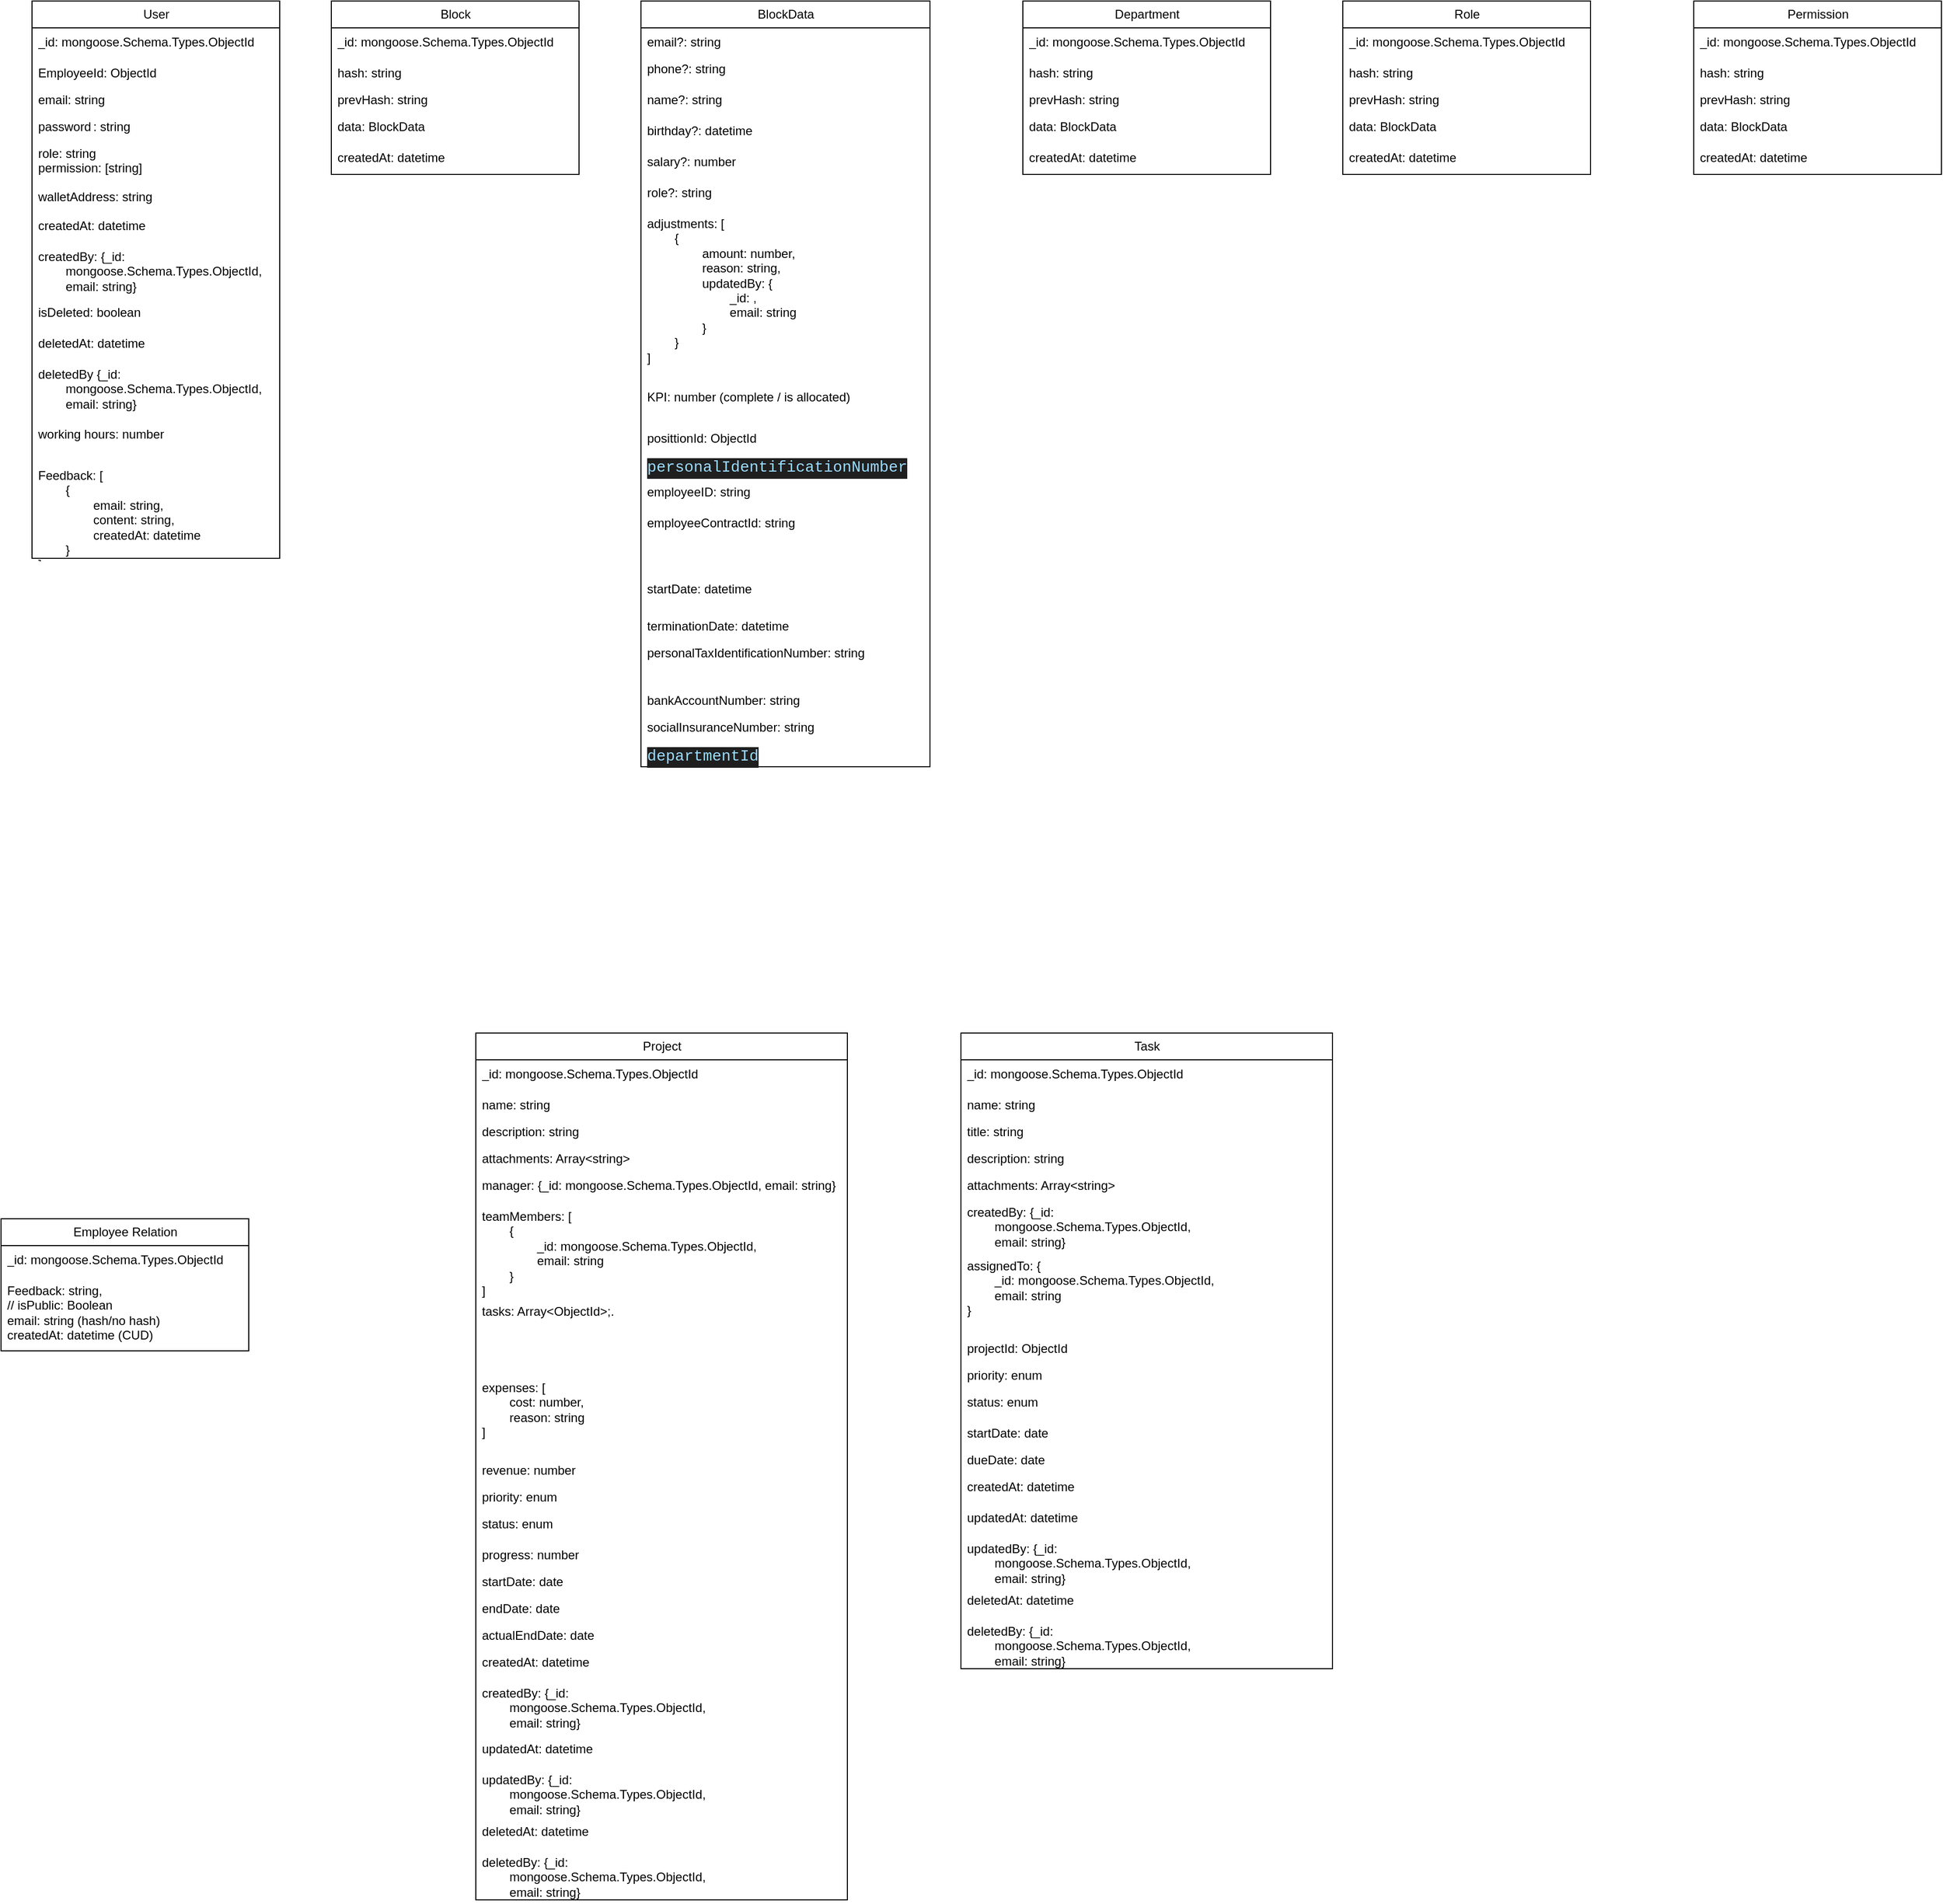 <mxfile version="26.1.1">
  <diagram name="Trang-1" id="6lRMdNZCeuYs8_WIxGct">
    <mxGraphModel dx="1114" dy="639" grid="1" gridSize="10" guides="1" tooltips="1" connect="1" arrows="1" fold="1" page="1" pageScale="1" pageWidth="827" pageHeight="1169" math="0" shadow="0">
      <root>
        <mxCell id="0" />
        <mxCell id="1" parent="0" />
        <mxCell id="edtFd7OV8kf5VaEeZKkt-4" value="User" style="swimlane;fontStyle=0;childLayout=stackLayout;horizontal=1;startSize=26;fillColor=none;horizontalStack=0;resizeParent=1;resizeParentMax=0;resizeLast=0;collapsible=1;marginBottom=0;html=1;" parent="1" vertex="1">
          <mxGeometry x="50" y="40" width="240" height="540" as="geometry" />
        </mxCell>
        <mxCell id="edtFd7OV8kf5VaEeZKkt-49" value="_id: mongoose.Schema.Types.ObjectId" style="text;strokeColor=none;fillColor=none;spacingLeft=4;spacingRight=4;overflow=hidden;rotatable=0;points=[[0,0.5],[1,0.5]];portConstraint=eastwest;fontSize=12;whiteSpace=wrap;html=1;" parent="edtFd7OV8kf5VaEeZKkt-4" vertex="1">
          <mxGeometry y="26" width="240" height="30" as="geometry" />
        </mxCell>
        <mxCell id="kw82diBBPcrC9gqR29XW-34" value="EmployeeId: ObjectId" style="text;strokeColor=none;fillColor=none;align=left;verticalAlign=top;spacingLeft=4;spacingRight=4;overflow=hidden;rotatable=0;points=[[0,0.5],[1,0.5]];portConstraint=eastwest;whiteSpace=wrap;html=1;" parent="edtFd7OV8kf5VaEeZKkt-4" vertex="1">
          <mxGeometry y="56" width="240" height="26" as="geometry" />
        </mxCell>
        <mxCell id="edtFd7OV8kf5VaEeZKkt-5" value="email: string" style="text;strokeColor=none;fillColor=none;align=left;verticalAlign=top;spacingLeft=4;spacingRight=4;overflow=hidden;rotatable=0;points=[[0,0.5],[1,0.5]];portConstraint=eastwest;whiteSpace=wrap;html=1;" parent="edtFd7OV8kf5VaEeZKkt-4" vertex="1">
          <mxGeometry y="82" width="240" height="26" as="geometry" />
        </mxCell>
        <mxCell id="edtFd7OV8kf5VaEeZKkt-6" value="password&lt;span style=&quot;white-space: pre;&quot;&gt;&#x9;&lt;/span&gt;: string" style="text;strokeColor=none;fillColor=none;align=left;verticalAlign=top;spacingLeft=4;spacingRight=4;overflow=hidden;rotatable=0;points=[[0,0.5],[1,0.5]];portConstraint=eastwest;whiteSpace=wrap;html=1;" parent="edtFd7OV8kf5VaEeZKkt-4" vertex="1">
          <mxGeometry y="108" width="240" height="26" as="geometry" />
        </mxCell>
        <mxCell id="edtFd7OV8kf5VaEeZKkt-47" value="role: string&lt;div&gt;&lt;div&gt;permission: [string]&lt;/div&gt;&lt;/div&gt;" style="text;strokeColor=none;fillColor=none;spacingLeft=4;spacingRight=4;overflow=hidden;rotatable=0;points=[[0,0.5],[1,0.5]];portConstraint=eastwest;fontSize=12;whiteSpace=wrap;html=1;" parent="edtFd7OV8kf5VaEeZKkt-4" vertex="1">
          <mxGeometry y="134" width="240" height="42" as="geometry" />
        </mxCell>
        <mxCell id="edtFd7OV8kf5VaEeZKkt-7" value="walletAddress: string" style="text;strokeColor=none;fillColor=none;align=left;verticalAlign=top;spacingLeft=4;spacingRight=4;overflow=hidden;rotatable=0;points=[[0,0.5],[1,0.5]];portConstraint=eastwest;whiteSpace=wrap;html=1;" parent="edtFd7OV8kf5VaEeZKkt-4" vertex="1">
          <mxGeometry y="176" width="240" height="28" as="geometry" />
        </mxCell>
        <mxCell id="edtFd7OV8kf5VaEeZKkt-14" value="createdAt: datetime" style="text;strokeColor=none;fillColor=none;spacingLeft=4;spacingRight=4;overflow=hidden;rotatable=0;points=[[0,0.5],[1,0.5]];portConstraint=eastwest;fontSize=12;whiteSpace=wrap;html=1;" parent="edtFd7OV8kf5VaEeZKkt-4" vertex="1">
          <mxGeometry y="204" width="240" height="30" as="geometry" />
        </mxCell>
        <mxCell id="edtFd7OV8kf5VaEeZKkt-15" value="createdBy: {_id: &lt;span style=&quot;white-space: pre;&quot;&gt;&#x9;&lt;/span&gt;mongoose.Schema.Types.ObjectId,&lt;div&gt;&lt;span style=&quot;white-space: pre;&quot;&gt;&#x9;&lt;/span&gt;email: string}&lt;/div&gt;" style="text;strokeColor=none;fillColor=none;spacingLeft=4;spacingRight=4;overflow=hidden;rotatable=0;points=[[0,0.5],[1,0.5]];portConstraint=eastwest;fontSize=12;whiteSpace=wrap;html=1;" parent="edtFd7OV8kf5VaEeZKkt-4" vertex="1">
          <mxGeometry y="234" width="240" height="54" as="geometry" />
        </mxCell>
        <mxCell id="edtFd7OV8kf5VaEeZKkt-61" value="isDeleted: boolean" style="text;strokeColor=none;fillColor=none;spacingLeft=4;spacingRight=4;overflow=hidden;rotatable=0;points=[[0,0.5],[1,0.5]];portConstraint=eastwest;fontSize=12;whiteSpace=wrap;html=1;" parent="edtFd7OV8kf5VaEeZKkt-4" vertex="1">
          <mxGeometry y="288" width="240" height="30" as="geometry" />
        </mxCell>
        <mxCell id="edtFd7OV8kf5VaEeZKkt-17" value="deletedAt: datetime" style="text;strokeColor=none;fillColor=none;spacingLeft=4;spacingRight=4;overflow=hidden;rotatable=0;points=[[0,0.5],[1,0.5]];portConstraint=eastwest;fontSize=12;whiteSpace=wrap;html=1;" parent="edtFd7OV8kf5VaEeZKkt-4" vertex="1">
          <mxGeometry y="318" width="240" height="30" as="geometry" />
        </mxCell>
        <mxCell id="edtFd7OV8kf5VaEeZKkt-16" value="deletedBy {_id:&lt;div&gt;&lt;span style=&quot;white-space: pre;&quot;&gt;&#x9;&lt;/span&gt;mongoose.Schema.Types.ObjectId,&lt;div&gt;&lt;span style=&quot;white-space: pre;&quot;&gt;&#x9;&lt;/span&gt;email: string}&lt;/div&gt;&lt;/div&gt;&lt;div&gt;&lt;br&gt;&lt;/div&gt;&lt;div&gt;working hours: number&lt;br&gt;&lt;br&gt;&lt;/div&gt;&lt;div&gt;&lt;br&gt;&lt;/div&gt;" style="text;strokeColor=none;fillColor=none;spacingLeft=4;spacingRight=4;overflow=hidden;rotatable=0;points=[[0,0.5],[1,0.5]];portConstraint=eastwest;fontSize=12;whiteSpace=wrap;html=1;" parent="edtFd7OV8kf5VaEeZKkt-4" vertex="1">
          <mxGeometry y="348" width="240" height="98" as="geometry" />
        </mxCell>
        <mxCell id="hpcjHhujDGf5BCyLf7xm-4" value="Feedback: [&lt;div&gt;&lt;span style=&quot;white-space: pre;&quot;&gt;&#x9;&lt;/span&gt;{&lt;br&gt;&lt;div&gt;&lt;span style=&quot;white-space: pre;&quot;&gt;&#x9;&lt;span style=&quot;white-space: pre;&quot;&gt;&#x9;&lt;/span&gt;&lt;/span&gt;email: string,&lt;br&gt;&lt;/div&gt;&lt;div&gt;&lt;span style=&quot;white-space: pre;&quot;&gt;&#x9;&lt;span style=&quot;white-space: pre;&quot;&gt;&#x9;&lt;/span&gt;&lt;/span&gt;content: string,&lt;br&gt;&lt;/div&gt;&lt;div&gt;&lt;span style=&quot;white-space: pre;&quot;&gt;&#x9;&lt;span style=&quot;white-space: pre;&quot;&gt;&#x9;&lt;/span&gt;&lt;/span&gt;createdAt: datetime&lt;br&gt;&lt;/div&gt;&lt;div&gt;&lt;span style=&quot;white-space: pre;&quot;&gt;&#x9;&lt;/span&gt;}&lt;br&gt;&lt;/div&gt;&lt;div&gt;]&lt;/div&gt;&lt;/div&gt;" style="text;strokeColor=none;fillColor=none;align=left;verticalAlign=top;spacingLeft=4;spacingRight=4;overflow=hidden;rotatable=0;points=[[0,0.5],[1,0.5]];portConstraint=eastwest;whiteSpace=wrap;html=1;" parent="edtFd7OV8kf5VaEeZKkt-4" vertex="1">
          <mxGeometry y="446" width="240" height="94" as="geometry" />
        </mxCell>
        <mxCell id="edtFd7OV8kf5VaEeZKkt-23" value="Block" style="swimlane;fontStyle=0;childLayout=stackLayout;horizontal=1;startSize=26;fillColor=none;horizontalStack=0;resizeParent=1;resizeParentMax=0;resizeLast=0;collapsible=1;marginBottom=0;html=1;" parent="1" vertex="1">
          <mxGeometry x="340" y="40" width="240" height="168" as="geometry" />
        </mxCell>
        <mxCell id="edtFd7OV8kf5VaEeZKkt-50" value="_id: mongoose.Schema.Types.ObjectId" style="text;strokeColor=none;fillColor=none;spacingLeft=4;spacingRight=4;overflow=hidden;rotatable=0;points=[[0,0.5],[1,0.5]];portConstraint=eastwest;fontSize=12;whiteSpace=wrap;html=1;" parent="edtFd7OV8kf5VaEeZKkt-23" vertex="1">
          <mxGeometry y="26" width="240" height="30" as="geometry" />
        </mxCell>
        <mxCell id="edtFd7OV8kf5VaEeZKkt-24" value="hash: string" style="text;strokeColor=none;fillColor=none;align=left;verticalAlign=top;spacingLeft=4;spacingRight=4;overflow=hidden;rotatable=0;points=[[0,0.5],[1,0.5]];portConstraint=eastwest;whiteSpace=wrap;html=1;" parent="edtFd7OV8kf5VaEeZKkt-23" vertex="1">
          <mxGeometry y="56" width="240" height="26" as="geometry" />
        </mxCell>
        <mxCell id="edtFd7OV8kf5VaEeZKkt-25" value="prevHash: string" style="text;strokeColor=none;fillColor=none;align=left;verticalAlign=top;spacingLeft=4;spacingRight=4;overflow=hidden;rotatable=0;points=[[0,0.5],[1,0.5]];portConstraint=eastwest;whiteSpace=wrap;html=1;" parent="edtFd7OV8kf5VaEeZKkt-23" vertex="1">
          <mxGeometry y="82" width="240" height="26" as="geometry" />
        </mxCell>
        <mxCell id="edtFd7OV8kf5VaEeZKkt-27" value="data: BlockData" style="text;strokeColor=none;fillColor=none;spacingLeft=4;spacingRight=4;overflow=hidden;rotatable=0;points=[[0,0.5],[1,0.5]];portConstraint=eastwest;fontSize=12;whiteSpace=wrap;html=1;" parent="edtFd7OV8kf5VaEeZKkt-23" vertex="1">
          <mxGeometry y="108" width="240" height="30" as="geometry" />
        </mxCell>
        <mxCell id="edtFd7OV8kf5VaEeZKkt-28" value="createdAt: datetime" style="text;strokeColor=none;fillColor=none;spacingLeft=4;spacingRight=4;overflow=hidden;rotatable=0;points=[[0,0.5],[1,0.5]];portConstraint=eastwest;fontSize=12;whiteSpace=wrap;html=1;" parent="edtFd7OV8kf5VaEeZKkt-23" vertex="1">
          <mxGeometry y="138" width="240" height="30" as="geometry" />
        </mxCell>
        <mxCell id="edtFd7OV8kf5VaEeZKkt-33" value="BlockData" style="swimlane;fontStyle=0;childLayout=stackLayout;horizontal=1;startSize=26;fillColor=none;horizontalStack=0;resizeParent=1;resizeParentMax=0;resizeLast=0;collapsible=1;marginBottom=0;html=1;" parent="1" vertex="1">
          <mxGeometry x="640" y="40" width="280" height="742" as="geometry" />
        </mxCell>
        <mxCell id="edtFd7OV8kf5VaEeZKkt-34" value="email?: string" style="text;strokeColor=none;fillColor=none;align=left;verticalAlign=top;spacingLeft=4;spacingRight=4;overflow=hidden;rotatable=0;points=[[0,0.5],[1,0.5]];portConstraint=eastwest;whiteSpace=wrap;html=1;" parent="edtFd7OV8kf5VaEeZKkt-33" vertex="1">
          <mxGeometry y="26" width="280" height="26" as="geometry" />
        </mxCell>
        <mxCell id="edtFd7OV8kf5VaEeZKkt-48" value="phone?: string" style="text;strokeColor=none;fillColor=none;spacingLeft=4;spacingRight=4;overflow=hidden;rotatable=0;points=[[0,0.5],[1,0.5]];portConstraint=eastwest;fontSize=12;whiteSpace=wrap;html=1;" parent="edtFd7OV8kf5VaEeZKkt-33" vertex="1">
          <mxGeometry y="52" width="280" height="30" as="geometry" />
        </mxCell>
        <mxCell id="edtFd7OV8kf5VaEeZKkt-43" value="name?: string" style="text;strokeColor=none;fillColor=none;spacingLeft=4;spacingRight=4;overflow=hidden;rotatable=0;points=[[0,0.5],[1,0.5]];portConstraint=eastwest;fontSize=12;whiteSpace=wrap;html=1;" parent="edtFd7OV8kf5VaEeZKkt-33" vertex="1">
          <mxGeometry y="82" width="280" height="30" as="geometry" />
        </mxCell>
        <mxCell id="edtFd7OV8kf5VaEeZKkt-45" value="birthday?: datetime" style="text;strokeColor=none;fillColor=none;spacingLeft=4;spacingRight=4;overflow=hidden;rotatable=0;points=[[0,0.5],[1,0.5]];portConstraint=eastwest;fontSize=12;whiteSpace=wrap;html=1;" parent="edtFd7OV8kf5VaEeZKkt-33" vertex="1">
          <mxGeometry y="112" width="280" height="30" as="geometry" />
        </mxCell>
        <mxCell id="edtFd7OV8kf5VaEeZKkt-46" value="salary?: number" style="text;strokeColor=none;fillColor=none;spacingLeft=4;spacingRight=4;overflow=hidden;rotatable=0;points=[[0,0.5],[1,0.5]];portConstraint=eastwest;fontSize=12;whiteSpace=wrap;html=1;" parent="edtFd7OV8kf5VaEeZKkt-33" vertex="1">
          <mxGeometry y="142" width="280" height="30" as="geometry" />
        </mxCell>
        <mxCell id="edtFd7OV8kf5VaEeZKkt-44" value="role?: string" style="text;strokeColor=none;fillColor=none;spacingLeft=4;spacingRight=4;overflow=hidden;rotatable=0;points=[[0,0.5],[1,0.5]];portConstraint=eastwest;fontSize=12;whiteSpace=wrap;html=1;" parent="edtFd7OV8kf5VaEeZKkt-33" vertex="1">
          <mxGeometry y="172" width="280" height="30" as="geometry" />
        </mxCell>
        <mxCell id="vyKMncAaBuGmrBEd7uzb-3" value="&lt;div&gt;&lt;span data-end=&quot;70&quot; data-start=&quot;55&quot;&gt;adjustments: [&lt;/span&gt;&lt;/div&gt;&lt;div&gt;&lt;span data-end=&quot;70&quot; data-start=&quot;55&quot;&gt;&lt;span style=&quot;white-space: pre;&quot;&gt;&#x9;&lt;/span&gt;{&lt;/span&gt;&lt;/div&gt;&lt;div&gt;&lt;span data-end=&quot;70&quot; data-start=&quot;55&quot;&gt;&lt;span style=&quot;white-space: pre;&quot;&gt;&#x9;&lt;span style=&quot;white-space: pre;&quot;&gt;&#x9;&lt;/span&gt;&lt;/span&gt;amount: number,&lt;br&gt;&lt;/span&gt;&lt;/div&gt;&lt;div&gt;&lt;span data-end=&quot;70&quot; data-start=&quot;55&quot;&gt;&lt;span style=&quot;white-space: pre;&quot;&gt;&#x9;&lt;span style=&quot;white-space: pre;&quot;&gt;&#x9;&lt;/span&gt;&lt;/span&gt;reason: string,&lt;br&gt;&lt;/span&gt;&lt;/div&gt;&lt;div&gt;&lt;span data-end=&quot;70&quot; data-start=&quot;55&quot;&gt;&lt;span style=&quot;white-space: pre;&quot;&gt;&#x9;&lt;span style=&quot;white-space: pre;&quot;&gt;&#x9;&lt;/span&gt;&lt;/span&gt;updatedBy:&amp;nbsp;&lt;/span&gt;&lt;span style=&quot;background-color: transparent; color: light-dark(rgb(0, 0, 0), rgb(255, 255, 255));&quot;&gt;{&lt;/span&gt;&lt;/div&gt;&lt;div&gt;&lt;span data-end=&quot;70&quot; data-start=&quot;55&quot;&gt;&lt;span style=&quot;white-space: pre;&quot;&gt;&#x9;&lt;/span&gt;&lt;span style=&quot;white-space: pre;&quot;&gt;&#x9;&lt;span style=&quot;white-space: pre;&quot;&gt;&#x9;&lt;/span&gt;&lt;/span&gt;_id: ,&lt;br&gt;&lt;/span&gt;&lt;/div&gt;&lt;div&gt;&lt;span data-end=&quot;70&quot; data-start=&quot;55&quot;&gt;&lt;span style=&quot;white-space: pre;&quot;&gt;&#x9;&lt;/span&gt;&lt;span style=&quot;white-space: pre;&quot;&gt;&#x9;&lt;span style=&quot;white-space: pre;&quot;&gt;&#x9;&lt;/span&gt;&lt;/span&gt;email: string&lt;/span&gt;&lt;/div&gt;&lt;div&gt;&lt;span data-end=&quot;70&quot; data-start=&quot;55&quot;&gt;&lt;span style=&quot;white-space: pre;&quot;&gt;&#x9;&lt;span style=&quot;white-space: pre;&quot;&gt;&#x9;&lt;/span&gt;&lt;/span&gt;}&lt;/span&gt;&lt;/div&gt;&lt;div&gt;&lt;span data-end=&quot;70&quot; data-start=&quot;55&quot;&gt;&lt;span style=&quot;white-space: pre;&quot;&gt;&#x9;&lt;/span&gt;}&lt;br&gt;&lt;/span&gt;&lt;/div&gt;&lt;div&gt;]&lt;/div&gt;" style="text;strokeColor=none;fillColor=none;align=left;verticalAlign=top;spacingLeft=4;spacingRight=4;overflow=hidden;rotatable=0;points=[[0,0.5],[1,0.5]];portConstraint=eastwest;whiteSpace=wrap;html=1;" parent="edtFd7OV8kf5VaEeZKkt-33" vertex="1">
          <mxGeometry y="202" width="280" height="168" as="geometry" />
        </mxCell>
        <mxCell id="vyKMncAaBuGmrBEd7uzb-4" value="KPI: number (complete / is allocated)" style="text;strokeColor=none;fillColor=none;align=left;verticalAlign=top;spacingLeft=4;spacingRight=4;overflow=hidden;rotatable=0;points=[[0,0.5],[1,0.5]];portConstraint=eastwest;whiteSpace=wrap;html=1;" parent="edtFd7OV8kf5VaEeZKkt-33" vertex="1">
          <mxGeometry y="370" width="280" height="40" as="geometry" />
        </mxCell>
        <mxCell id="nSZZfyKYvixu-nadPz-V-1" value="posittionId: ObjectId" style="text;strokeColor=none;fillColor=none;align=left;verticalAlign=top;spacingLeft=4;spacingRight=4;overflow=hidden;rotatable=0;points=[[0,0.5],[1,0.5]];portConstraint=eastwest;whiteSpace=wrap;html=1;" parent="edtFd7OV8kf5VaEeZKkt-33" vertex="1">
          <mxGeometry y="410" width="280" height="26" as="geometry" />
        </mxCell>
        <mxCell id="nSZZfyKYvixu-nadPz-V-3" value="&lt;div style=&quot;color: rgb(204, 204, 204); background-color: rgb(31, 31, 31); font-family: Consolas, &amp;quot;Courier New&amp;quot;, monospace; font-size: 15px; line-height: 20px; white-space: pre;&quot;&gt;&lt;span style=&quot;color: #9cdcfe;&quot;&gt;personalIdentificationNumber&lt;/span&gt;&lt;/div&gt;" style="text;strokeColor=none;fillColor=none;align=left;verticalAlign=top;spacingLeft=4;spacingRight=4;overflow=hidden;rotatable=0;points=[[0,0.5],[1,0.5]];portConstraint=eastwest;whiteSpace=wrap;html=1;" parent="edtFd7OV8kf5VaEeZKkt-33" vertex="1">
          <mxGeometry y="436" width="280" height="26" as="geometry" />
        </mxCell>
        <mxCell id="ccH49liPs6FKaZ8h0LeP-5" value="employeeID: string&lt;div&gt;&lt;br&gt;&lt;/div&gt;&lt;div&gt;&lt;br&gt;&lt;/div&gt;" style="text;strokeColor=none;fillColor=none;align=left;verticalAlign=top;spacingLeft=4;spacingRight=4;overflow=hidden;rotatable=0;points=[[0,0.5],[1,0.5]];portConstraint=eastwest;whiteSpace=wrap;html=1;" parent="edtFd7OV8kf5VaEeZKkt-33" vertex="1">
          <mxGeometry y="462" width="280" height="30" as="geometry" />
        </mxCell>
        <mxCell id="ccH49liPs6FKaZ8h0LeP-6" value="employeeContractId: string" style="text;strokeColor=none;fillColor=none;align=left;verticalAlign=top;spacingLeft=4;spacingRight=4;overflow=hidden;rotatable=0;points=[[0,0.5],[1,0.5]];portConstraint=eastwest;whiteSpace=wrap;html=1;" parent="edtFd7OV8kf5VaEeZKkt-33" vertex="1">
          <mxGeometry y="492" width="280" height="26" as="geometry" />
        </mxCell>
        <mxCell id="ccH49liPs6FKaZ8h0LeP-7" value="&lt;div&gt;&lt;br&gt;&lt;/div&gt;" style="text;strokeColor=none;fillColor=none;align=left;verticalAlign=top;spacingLeft=4;spacingRight=4;overflow=hidden;rotatable=0;points=[[0,0.5],[1,0.5]];portConstraint=eastwest;whiteSpace=wrap;html=1;" parent="edtFd7OV8kf5VaEeZKkt-33" vertex="1">
          <mxGeometry y="518" width="280" height="38" as="geometry" />
        </mxCell>
        <mxCell id="ccH49liPs6FKaZ8h0LeP-8" value="startDate: datetime&lt;div&gt;&lt;br&gt;&lt;/div&gt;" style="text;strokeColor=none;fillColor=none;align=left;verticalAlign=top;spacingLeft=4;spacingRight=4;overflow=hidden;rotatable=0;points=[[0,0.5],[1,0.5]];portConstraint=eastwest;whiteSpace=wrap;html=1;" parent="edtFd7OV8kf5VaEeZKkt-33" vertex="1">
          <mxGeometry y="556" width="280" height="36" as="geometry" />
        </mxCell>
        <mxCell id="ccH49liPs6FKaZ8h0LeP-9" value="terminationDate: datetime" style="text;strokeColor=none;fillColor=none;align=left;verticalAlign=top;spacingLeft=4;spacingRight=4;overflow=hidden;rotatable=0;points=[[0,0.5],[1,0.5]];portConstraint=eastwest;whiteSpace=wrap;html=1;" parent="edtFd7OV8kf5VaEeZKkt-33" vertex="1">
          <mxGeometry y="592" width="280" height="26" as="geometry" />
        </mxCell>
        <mxCell id="ccH49liPs6FKaZ8h0LeP-10" value="personalTaxIdentificationNumber: string&lt;div&gt;&lt;br/&gt;&lt;/div&gt;" style="text;strokeColor=none;fillColor=none;align=left;verticalAlign=top;spacingLeft=4;spacingRight=4;overflow=hidden;rotatable=0;points=[[0,0.5],[1,0.5]];portConstraint=eastwest;whiteSpace=wrap;html=1;" parent="edtFd7OV8kf5VaEeZKkt-33" vertex="1">
          <mxGeometry y="618" width="280" height="46" as="geometry" />
        </mxCell>
        <mxCell id="ccH49liPs6FKaZ8h0LeP-11" value="bankAccountNumber: string" style="text;strokeColor=none;fillColor=none;align=left;verticalAlign=top;spacingLeft=4;spacingRight=4;overflow=hidden;rotatable=0;points=[[0,0.5],[1,0.5]];portConstraint=eastwest;whiteSpace=wrap;html=1;" parent="edtFd7OV8kf5VaEeZKkt-33" vertex="1">
          <mxGeometry y="664" width="280" height="26" as="geometry" />
        </mxCell>
        <mxCell id="ccH49liPs6FKaZ8h0LeP-12" value="socialInsuranceNumber: string" style="text;strokeColor=none;fillColor=none;align=left;verticalAlign=top;spacingLeft=4;spacingRight=4;overflow=hidden;rotatable=0;points=[[0,0.5],[1,0.5]];portConstraint=eastwest;whiteSpace=wrap;html=1;" parent="edtFd7OV8kf5VaEeZKkt-33" vertex="1">
          <mxGeometry y="690" width="280" height="26" as="geometry" />
        </mxCell>
        <mxCell id="nSZZfyKYvixu-nadPz-V-2" value="&lt;div style=&quot;color: rgb(204, 204, 204); background-color: rgb(31, 31, 31); font-family: Consolas, &amp;quot;Courier New&amp;quot;, monospace; font-size: 15px; line-height: 20px; white-space: pre;&quot;&gt;&lt;span style=&quot;color: rgb(156, 220, 254);&quot;&gt;departmentId&lt;/span&gt;&lt;/div&gt;" style="text;strokeColor=none;fillColor=none;align=left;verticalAlign=top;spacingLeft=4;spacingRight=4;overflow=hidden;rotatable=0;points=[[0,0.5],[1,0.5]];portConstraint=eastwest;whiteSpace=wrap;html=1;" parent="edtFd7OV8kf5VaEeZKkt-33" vertex="1">
          <mxGeometry y="716" width="280" height="26" as="geometry" />
        </mxCell>
        <mxCell id="edtFd7OV8kf5VaEeZKkt-51" value="Project" style="swimlane;fontStyle=0;childLayout=stackLayout;horizontal=1;startSize=26;fillColor=none;horizontalStack=0;resizeParent=1;resizeParentMax=0;resizeLast=0;collapsible=1;marginBottom=0;html=1;" parent="1" vertex="1">
          <mxGeometry x="480" y="1040" width="360" height="840" as="geometry" />
        </mxCell>
        <mxCell id="edtFd7OV8kf5VaEeZKkt-52" value="_id: mongoose.Schema.Types.ObjectId" style="text;strokeColor=none;fillColor=none;spacingLeft=4;spacingRight=4;overflow=hidden;rotatable=0;points=[[0,0.5],[1,0.5]];portConstraint=eastwest;fontSize=12;whiteSpace=wrap;html=1;" parent="edtFd7OV8kf5VaEeZKkt-51" vertex="1">
          <mxGeometry y="26" width="360" height="30" as="geometry" />
        </mxCell>
        <mxCell id="edtFd7OV8kf5VaEeZKkt-53" value="name: string" style="text;strokeColor=none;fillColor=none;align=left;verticalAlign=top;spacingLeft=4;spacingRight=4;overflow=hidden;rotatable=0;points=[[0,0.5],[1,0.5]];portConstraint=eastwest;whiteSpace=wrap;html=1;" parent="edtFd7OV8kf5VaEeZKkt-51" vertex="1">
          <mxGeometry y="56" width="360" height="26" as="geometry" />
        </mxCell>
        <mxCell id="edtFd7OV8kf5VaEeZKkt-54" value="description: string" style="text;strokeColor=none;fillColor=none;align=left;verticalAlign=top;spacingLeft=4;spacingRight=4;overflow=hidden;rotatable=0;points=[[0,0.5],[1,0.5]];portConstraint=eastwest;whiteSpace=wrap;html=1;" parent="edtFd7OV8kf5VaEeZKkt-51" vertex="1">
          <mxGeometry y="82" width="360" height="26" as="geometry" />
        </mxCell>
        <mxCell id="kw82diBBPcrC9gqR29XW-11" value="attachments: Array&amp;lt;string&amp;gt;" style="text;strokeColor=none;fillColor=none;align=left;verticalAlign=top;spacingLeft=4;spacingRight=4;overflow=hidden;rotatable=0;points=[[0,0.5],[1,0.5]];portConstraint=eastwest;whiteSpace=wrap;html=1;" parent="edtFd7OV8kf5VaEeZKkt-51" vertex="1">
          <mxGeometry y="108" width="360" height="26" as="geometry" />
        </mxCell>
        <mxCell id="edtFd7OV8kf5VaEeZKkt-55" value="manager: {_id: mongoose.Schema.Types.ObjectId, email: string&lt;span style=&quot;background-color: transparent; color: light-dark(rgb(0, 0, 0), rgb(255, 255, 255));&quot;&gt;}&lt;/span&gt;" style="text;strokeColor=none;fillColor=none;spacingLeft=4;spacingRight=4;overflow=hidden;rotatable=0;points=[[0,0.5],[1,0.5]];portConstraint=eastwest;fontSize=12;whiteSpace=wrap;html=1;" parent="edtFd7OV8kf5VaEeZKkt-51" vertex="1">
          <mxGeometry y="134" width="360" height="30" as="geometry" />
        </mxCell>
        <mxCell id="edtFd7OV8kf5VaEeZKkt-56" value="teamMembers: [&lt;div&gt;&lt;span style=&quot;white-space: pre;&quot;&gt;&#x9;&lt;/span&gt;{&lt;/div&gt;&lt;div&gt;&lt;span style=&quot;white-space: pre;&quot;&gt;&#x9;&lt;/span&gt;&lt;span style=&quot;white-space: pre;&quot;&gt;&#x9;&lt;/span&gt;_id: mongoose.Schema.Types.ObjectId,&amp;nbsp;&lt;/div&gt;&lt;div&gt;&lt;span style=&quot;white-space: pre;&quot;&gt;&#x9;&lt;/span&gt;&lt;span style=&quot;white-space: pre;&quot;&gt;&#x9;&lt;/span&gt;email: string&lt;/div&gt;&lt;div&gt;&lt;span style=&quot;color: light-dark(rgb(0, 0, 0), rgb(255, 255, 255)); background-color: transparent;&quot;&gt;&lt;span style=&quot;white-space: pre;&quot;&gt;&#x9;&lt;/span&gt;}&lt;/span&gt;&lt;/div&gt;&lt;div&gt;&lt;span style=&quot;color: light-dark(rgb(0, 0, 0), rgb(255, 255, 255)); background-color: transparent;&quot;&gt;]&lt;/span&gt;&lt;/div&gt;" style="text;strokeColor=none;fillColor=none;align=left;verticalAlign=top;spacingLeft=4;spacingRight=4;overflow=hidden;rotatable=0;points=[[0,0.5],[1,0.5]];portConstraint=eastwest;whiteSpace=wrap;html=1;" parent="edtFd7OV8kf5VaEeZKkt-51" vertex="1">
          <mxGeometry y="164" width="360" height="92" as="geometry" />
        </mxCell>
        <mxCell id="kw82diBBPcrC9gqR29XW-12" value="tasks: Array&amp;lt;ObjectId&amp;gt;;&lt;span style=&quot;background-color: transparent; color: light-dark(rgb(0, 0, 0), rgb(255, 255, 255));&quot;&gt;.&lt;/span&gt;" style="text;strokeColor=none;fillColor=none;align=left;verticalAlign=top;spacingLeft=4;spacingRight=4;overflow=hidden;rotatable=0;points=[[0,0.5],[1,0.5]];portConstraint=eastwest;whiteSpace=wrap;html=1;" parent="edtFd7OV8kf5VaEeZKkt-51" vertex="1">
          <mxGeometry y="256" width="360" height="74" as="geometry" />
        </mxCell>
        <mxCell id="kw82diBBPcrC9gqR29XW-13" value="expenses: [&lt;div&gt;&lt;span style=&quot;white-space: pre;&quot;&gt;&#x9;&lt;/span&gt;cost: number,&lt;br&gt;&lt;/div&gt;&lt;div&gt;&lt;span style=&quot;white-space: pre;&quot;&gt;&#x9;&lt;/span&gt;reason: string&lt;br&gt;&lt;/div&gt;&lt;div&gt;]&lt;div&gt;&lt;br&gt;&lt;/div&gt;&lt;/div&gt;" style="text;strokeColor=none;fillColor=none;align=left;verticalAlign=top;spacingLeft=4;spacingRight=4;overflow=hidden;rotatable=0;points=[[0,0.5],[1,0.5]];portConstraint=eastwest;whiteSpace=wrap;html=1;" parent="edtFd7OV8kf5VaEeZKkt-51" vertex="1">
          <mxGeometry y="330" width="360" height="80" as="geometry" />
        </mxCell>
        <mxCell id="kw82diBBPcrC9gqR29XW-14" value="revenue: number" style="text;strokeColor=none;fillColor=none;align=left;verticalAlign=top;spacingLeft=4;spacingRight=4;overflow=hidden;rotatable=0;points=[[0,0.5],[1,0.5]];portConstraint=eastwest;whiteSpace=wrap;html=1;" parent="edtFd7OV8kf5VaEeZKkt-51" vertex="1">
          <mxGeometry y="410" width="360" height="26" as="geometry" />
        </mxCell>
        <mxCell id="kw82diBBPcrC9gqR29XW-7" value="priority: enum" style="text;strokeColor=none;fillColor=none;align=left;verticalAlign=top;spacingLeft=4;spacingRight=4;overflow=hidden;rotatable=0;points=[[0,0.5],[1,0.5]];portConstraint=eastwest;whiteSpace=wrap;html=1;" parent="edtFd7OV8kf5VaEeZKkt-51" vertex="1">
          <mxGeometry y="436" width="360" height="26" as="geometry" />
        </mxCell>
        <mxCell id="edtFd7OV8kf5VaEeZKkt-72" value="status: enum" style="text;strokeColor=none;fillColor=none;spacingLeft=4;spacingRight=4;overflow=hidden;rotatable=0;points=[[0,0.5],[1,0.5]];portConstraint=eastwest;fontSize=12;whiteSpace=wrap;html=1;" parent="edtFd7OV8kf5VaEeZKkt-51" vertex="1">
          <mxGeometry y="462" width="360" height="30" as="geometry" />
        </mxCell>
        <mxCell id="kw82diBBPcrC9gqR29XW-15" value="progress: number" style="text;strokeColor=none;fillColor=none;align=left;verticalAlign=top;spacingLeft=4;spacingRight=4;overflow=hidden;rotatable=0;points=[[0,0.5],[1,0.5]];portConstraint=eastwest;whiteSpace=wrap;html=1;" parent="edtFd7OV8kf5VaEeZKkt-51" vertex="1">
          <mxGeometry y="492" width="360" height="26" as="geometry" />
        </mxCell>
        <mxCell id="kw82diBBPcrC9gqR29XW-8" value="startDate: date" style="text;strokeColor=none;fillColor=none;align=left;verticalAlign=top;spacingLeft=4;spacingRight=4;overflow=hidden;rotatable=0;points=[[0,0.5],[1,0.5]];portConstraint=eastwest;whiteSpace=wrap;html=1;" parent="edtFd7OV8kf5VaEeZKkt-51" vertex="1">
          <mxGeometry y="518" width="360" height="26" as="geometry" />
        </mxCell>
        <mxCell id="kw82diBBPcrC9gqR29XW-9" value="endDate: date" style="text;strokeColor=none;fillColor=none;align=left;verticalAlign=top;spacingLeft=4;spacingRight=4;overflow=hidden;rotatable=0;points=[[0,0.5],[1,0.5]];portConstraint=eastwest;whiteSpace=wrap;html=1;" parent="edtFd7OV8kf5VaEeZKkt-51" vertex="1">
          <mxGeometry y="544" width="360" height="26" as="geometry" />
        </mxCell>
        <mxCell id="kw82diBBPcrC9gqR29XW-10" value="actualEndDate: date" style="text;strokeColor=none;fillColor=none;align=left;verticalAlign=top;spacingLeft=4;spacingRight=4;overflow=hidden;rotatable=0;points=[[0,0.5],[1,0.5]];portConstraint=eastwest;whiteSpace=wrap;html=1;" parent="edtFd7OV8kf5VaEeZKkt-51" vertex="1">
          <mxGeometry y="570" width="360" height="26" as="geometry" />
        </mxCell>
        <mxCell id="edtFd7OV8kf5VaEeZKkt-57" value="createdAt: datetime" style="text;strokeColor=none;fillColor=none;spacingLeft=4;spacingRight=4;overflow=hidden;rotatable=0;points=[[0,0.5],[1,0.5]];portConstraint=eastwest;fontSize=12;whiteSpace=wrap;html=1;" parent="edtFd7OV8kf5VaEeZKkt-51" vertex="1">
          <mxGeometry y="596" width="360" height="30" as="geometry" />
        </mxCell>
        <mxCell id="edtFd7OV8kf5VaEeZKkt-58" value="createdBy: {_id:&lt;div&gt;&lt;span style=&quot;white-space: pre;&quot;&gt;&#x9;&lt;/span&gt;mongoose.Schema.Types.ObjectId,&lt;div&gt;&lt;span style=&quot;white-space: pre;&quot;&gt;&#x9;&lt;/span&gt;email: string}&lt;/div&gt;&lt;/div&gt;" style="text;strokeColor=none;fillColor=none;spacingLeft=4;spacingRight=4;overflow=hidden;rotatable=0;points=[[0,0.5],[1,0.5]];portConstraint=eastwest;fontSize=12;whiteSpace=wrap;html=1;" parent="edtFd7OV8kf5VaEeZKkt-51" vertex="1">
          <mxGeometry y="626" width="360" height="54" as="geometry" />
        </mxCell>
        <mxCell id="edtFd7OV8kf5VaEeZKkt-76" value="updatedAt: datetime" style="text;strokeColor=none;fillColor=none;spacingLeft=4;spacingRight=4;overflow=hidden;rotatable=0;points=[[0,0.5],[1,0.5]];portConstraint=eastwest;fontSize=12;whiteSpace=wrap;html=1;" parent="edtFd7OV8kf5VaEeZKkt-51" vertex="1">
          <mxGeometry y="680" width="360" height="30" as="geometry" />
        </mxCell>
        <mxCell id="edtFd7OV8kf5VaEeZKkt-75" value="updatedBy: {_id:&lt;div&gt;&lt;span style=&quot;white-space: pre;&quot;&gt;&#x9;&lt;/span&gt;mongoose.Schema.Types.ObjectId,&lt;div&gt;&lt;span style=&quot;white-space: pre;&quot;&gt;&#x9;&lt;/span&gt;email: string}&lt;/div&gt;&lt;/div&gt;" style="text;strokeColor=none;fillColor=none;spacingLeft=4;spacingRight=4;overflow=hidden;rotatable=0;points=[[0,0.5],[1,0.5]];portConstraint=eastwest;fontSize=12;whiteSpace=wrap;html=1;" parent="edtFd7OV8kf5VaEeZKkt-51" vertex="1">
          <mxGeometry y="710" width="360" height="50" as="geometry" />
        </mxCell>
        <mxCell id="edtFd7OV8kf5VaEeZKkt-59" value="deletedAt: datetime" style="text;strokeColor=none;fillColor=none;spacingLeft=4;spacingRight=4;overflow=hidden;rotatable=0;points=[[0,0.5],[1,0.5]];portConstraint=eastwest;fontSize=12;whiteSpace=wrap;html=1;" parent="edtFd7OV8kf5VaEeZKkt-51" vertex="1">
          <mxGeometry y="760" width="360" height="30" as="geometry" />
        </mxCell>
        <mxCell id="edtFd7OV8kf5VaEeZKkt-60" value="deletedBy: {_id:&lt;div&gt;&lt;span style=&quot;white-space: pre;&quot;&gt;&#x9;&lt;/span&gt;mongoose.Schema.Types.ObjectId,&lt;div&gt;&lt;span style=&quot;white-space: pre;&quot;&gt;&#x9;&lt;/span&gt;email: string}&lt;/div&gt;&lt;/div&gt;" style="text;strokeColor=none;fillColor=none;spacingLeft=4;spacingRight=4;overflow=hidden;rotatable=0;points=[[0,0.5],[1,0.5]];portConstraint=eastwest;fontSize=12;whiteSpace=wrap;html=1;" parent="edtFd7OV8kf5VaEeZKkt-51" vertex="1">
          <mxGeometry y="790" width="360" height="50" as="geometry" />
        </mxCell>
        <mxCell id="edtFd7OV8kf5VaEeZKkt-62" value="Task" style="swimlane;fontStyle=0;childLayout=stackLayout;horizontal=1;startSize=26;fillColor=none;horizontalStack=0;resizeParent=1;resizeParentMax=0;resizeLast=0;collapsible=1;marginBottom=0;html=1;" parent="1" vertex="1">
          <mxGeometry x="950" y="1040" width="360" height="616" as="geometry" />
        </mxCell>
        <mxCell id="edtFd7OV8kf5VaEeZKkt-63" value="_id: mongoose.Schema.Types.ObjectId" style="text;strokeColor=none;fillColor=none;spacingLeft=4;spacingRight=4;overflow=hidden;rotatable=0;points=[[0,0.5],[1,0.5]];portConstraint=eastwest;fontSize=12;whiteSpace=wrap;html=1;" parent="edtFd7OV8kf5VaEeZKkt-62" vertex="1">
          <mxGeometry y="26" width="360" height="30" as="geometry" />
        </mxCell>
        <mxCell id="edtFd7OV8kf5VaEeZKkt-64" value="name: string" style="text;strokeColor=none;fillColor=none;align=left;verticalAlign=top;spacingLeft=4;spacingRight=4;overflow=hidden;rotatable=0;points=[[0,0.5],[1,0.5]];portConstraint=eastwest;whiteSpace=wrap;html=1;" parent="edtFd7OV8kf5VaEeZKkt-62" vertex="1">
          <mxGeometry y="56" width="360" height="26" as="geometry" />
        </mxCell>
        <mxCell id="kw82diBBPcrC9gqR29XW-2" value="title: string" style="text;strokeColor=none;fillColor=none;align=left;verticalAlign=top;spacingLeft=4;spacingRight=4;overflow=hidden;rotatable=0;points=[[0,0.5],[1,0.5]];portConstraint=eastwest;whiteSpace=wrap;html=1;" parent="edtFd7OV8kf5VaEeZKkt-62" vertex="1">
          <mxGeometry y="82" width="360" height="26" as="geometry" />
        </mxCell>
        <mxCell id="edtFd7OV8kf5VaEeZKkt-65" value="description: string" style="text;strokeColor=none;fillColor=none;align=left;verticalAlign=top;spacingLeft=4;spacingRight=4;overflow=hidden;rotatable=0;points=[[0,0.5],[1,0.5]];portConstraint=eastwest;whiteSpace=wrap;html=1;" parent="edtFd7OV8kf5VaEeZKkt-62" vertex="1">
          <mxGeometry y="108" width="360" height="26" as="geometry" />
        </mxCell>
        <mxCell id="kw82diBBPcrC9gqR29XW-4" value="attachments: Array&amp;lt;string&amp;gt;" style="text;strokeColor=none;fillColor=none;align=left;verticalAlign=top;spacingLeft=4;spacingRight=4;overflow=hidden;rotatable=0;points=[[0,0.5],[1,0.5]];portConstraint=eastwest;whiteSpace=wrap;html=1;" parent="edtFd7OV8kf5VaEeZKkt-62" vertex="1">
          <mxGeometry y="134" width="360" height="26" as="geometry" />
        </mxCell>
        <mxCell id="edtFd7OV8kf5VaEeZKkt-69" value="createdBy: {_id:&lt;div&gt;&lt;span style=&quot;white-space: pre;&quot;&gt;&#x9;&lt;/span&gt;mongoose.Schema.Types.ObjectId,&lt;div&gt;&lt;span style=&quot;white-space: pre;&quot;&gt;&#x9;&lt;/span&gt;email: string}&lt;/div&gt;&lt;/div&gt;&lt;div&gt;&lt;br&gt;&lt;/div&gt;" style="text;strokeColor=none;fillColor=none;spacingLeft=4;spacingRight=4;overflow=hidden;rotatable=0;points=[[0,0.5],[1,0.5]];portConstraint=eastwest;fontSize=12;whiteSpace=wrap;html=1;" parent="edtFd7OV8kf5VaEeZKkt-62" vertex="1">
          <mxGeometry y="160" width="360" height="52" as="geometry" />
        </mxCell>
        <mxCell id="edtFd7OV8kf5VaEeZKkt-74" value="assignedTo: {&lt;div&gt;&lt;span style=&quot;white-space: pre;&quot;&gt;&#x9;&lt;/span&gt;_id: mongoose.Schema.Types.ObjectId,&amp;nbsp;&lt;/div&gt;&lt;div&gt;&lt;span style=&quot;white-space: pre;&quot;&gt;&#x9;&lt;/span&gt;email: string&lt;/div&gt;&lt;div&gt;&lt;span style=&quot;color: light-dark(rgb(0, 0, 0), rgb(255, 255, 255)); background-color: transparent;&quot;&gt;}&lt;/span&gt;&lt;/div&gt;" style="text;strokeColor=none;fillColor=none;spacingLeft=4;spacingRight=4;overflow=hidden;rotatable=0;points=[[0,0.5],[1,0.5]];portConstraint=eastwest;fontSize=12;whiteSpace=wrap;html=1;" parent="edtFd7OV8kf5VaEeZKkt-62" vertex="1">
          <mxGeometry y="212" width="360" height="80" as="geometry" />
        </mxCell>
        <mxCell id="kw82diBBPcrC9gqR29XW-1" value="projectId: ObjectId" style="text;strokeColor=none;fillColor=none;align=left;verticalAlign=top;spacingLeft=4;spacingRight=4;overflow=hidden;rotatable=0;points=[[0,0.5],[1,0.5]];portConstraint=eastwest;whiteSpace=wrap;html=1;" parent="edtFd7OV8kf5VaEeZKkt-62" vertex="1">
          <mxGeometry y="292" width="360" height="26" as="geometry" />
        </mxCell>
        <mxCell id="kw82diBBPcrC9gqR29XW-3" value="priority: enum" style="text;strokeColor=none;fillColor=none;align=left;verticalAlign=top;spacingLeft=4;spacingRight=4;overflow=hidden;rotatable=0;points=[[0,0.5],[1,0.5]];portConstraint=eastwest;whiteSpace=wrap;html=1;" parent="edtFd7OV8kf5VaEeZKkt-62" vertex="1">
          <mxGeometry y="318" width="360" height="26" as="geometry" />
        </mxCell>
        <mxCell id="edtFd7OV8kf5VaEeZKkt-73" value="status: enum" style="text;strokeColor=none;fillColor=none;spacingLeft=4;spacingRight=4;overflow=hidden;rotatable=0;points=[[0,0.5],[1,0.5]];portConstraint=eastwest;fontSize=12;whiteSpace=wrap;html=1;" parent="edtFd7OV8kf5VaEeZKkt-62" vertex="1">
          <mxGeometry y="344" width="360" height="30" as="geometry" />
        </mxCell>
        <mxCell id="kw82diBBPcrC9gqR29XW-5" value="startDate: date" style="text;strokeColor=none;fillColor=none;align=left;verticalAlign=top;spacingLeft=4;spacingRight=4;overflow=hidden;rotatable=0;points=[[0,0.5],[1,0.5]];portConstraint=eastwest;whiteSpace=wrap;html=1;" parent="edtFd7OV8kf5VaEeZKkt-62" vertex="1">
          <mxGeometry y="374" width="360" height="26" as="geometry" />
        </mxCell>
        <mxCell id="kw82diBBPcrC9gqR29XW-6" value="dueDate: date" style="text;strokeColor=none;fillColor=none;align=left;verticalAlign=top;spacingLeft=4;spacingRight=4;overflow=hidden;rotatable=0;points=[[0,0.5],[1,0.5]];portConstraint=eastwest;whiteSpace=wrap;html=1;" parent="edtFd7OV8kf5VaEeZKkt-62" vertex="1">
          <mxGeometry y="400" width="360" height="26" as="geometry" />
        </mxCell>
        <mxCell id="edtFd7OV8kf5VaEeZKkt-68" value="createdAt: datetime" style="text;strokeColor=none;fillColor=none;spacingLeft=4;spacingRight=4;overflow=hidden;rotatable=0;points=[[0,0.5],[1,0.5]];portConstraint=eastwest;fontSize=12;whiteSpace=wrap;html=1;" parent="edtFd7OV8kf5VaEeZKkt-62" vertex="1">
          <mxGeometry y="426" width="360" height="30" as="geometry" />
        </mxCell>
        <mxCell id="edtFd7OV8kf5VaEeZKkt-78" value="updatedAt: datetime" style="text;strokeColor=none;fillColor=none;spacingLeft=4;spacingRight=4;overflow=hidden;rotatable=0;points=[[0,0.5],[1,0.5]];portConstraint=eastwest;fontSize=12;whiteSpace=wrap;html=1;" parent="edtFd7OV8kf5VaEeZKkt-62" vertex="1">
          <mxGeometry y="456" width="360" height="30" as="geometry" />
        </mxCell>
        <mxCell id="edtFd7OV8kf5VaEeZKkt-77" value="updatedBy: {_id:&lt;div&gt;&lt;span style=&quot;white-space: pre;&quot;&gt;&#x9;&lt;/span&gt;mongoose.Schema.Types.ObjectId,&lt;div&gt;&lt;span style=&quot;white-space: pre;&quot;&gt;&#x9;&lt;/span&gt;email: string}&lt;/div&gt;&lt;/div&gt;" style="text;strokeColor=none;fillColor=none;spacingLeft=4;spacingRight=4;overflow=hidden;rotatable=0;points=[[0,0.5],[1,0.5]];portConstraint=eastwest;fontSize=12;whiteSpace=wrap;html=1;" parent="edtFd7OV8kf5VaEeZKkt-62" vertex="1">
          <mxGeometry y="486" width="360" height="50" as="geometry" />
        </mxCell>
        <mxCell id="edtFd7OV8kf5VaEeZKkt-70" value="deletedAt: datetime" style="text;strokeColor=none;fillColor=none;spacingLeft=4;spacingRight=4;overflow=hidden;rotatable=0;points=[[0,0.5],[1,0.5]];portConstraint=eastwest;fontSize=12;whiteSpace=wrap;html=1;" parent="edtFd7OV8kf5VaEeZKkt-62" vertex="1">
          <mxGeometry y="536" width="360" height="30" as="geometry" />
        </mxCell>
        <mxCell id="edtFd7OV8kf5VaEeZKkt-71" value="deletedBy: {_id:&lt;div&gt;&lt;span style=&quot;white-space: pre;&quot;&gt;&#x9;&lt;/span&gt;mongoose.Schema.Types.ObjectId,&lt;div&gt;&lt;span style=&quot;white-space: pre;&quot;&gt;&#x9;&lt;/span&gt;email: string}&lt;/div&gt;&lt;/div&gt;" style="text;strokeColor=none;fillColor=none;spacingLeft=4;spacingRight=4;overflow=hidden;rotatable=0;points=[[0,0.5],[1,0.5]];portConstraint=eastwest;fontSize=12;whiteSpace=wrap;html=1;" parent="edtFd7OV8kf5VaEeZKkt-62" vertex="1">
          <mxGeometry y="566" width="360" height="50" as="geometry" />
        </mxCell>
        <mxCell id="hpcjHhujDGf5BCyLf7xm-1" value="&lt;div&gt;Employee Relation&lt;/div&gt;" style="swimlane;fontStyle=0;childLayout=stackLayout;horizontal=1;startSize=26;fillColor=none;horizontalStack=0;resizeParent=1;resizeParentMax=0;resizeLast=0;collapsible=1;marginBottom=0;html=1;" parent="1" vertex="1">
          <mxGeometry x="20" y="1220" width="240" height="128" as="geometry" />
        </mxCell>
        <mxCell id="hpcjHhujDGf5BCyLf7xm-2" value="_id: mongoose.Schema.Types.ObjectId" style="text;strokeColor=none;fillColor=none;spacingLeft=4;spacingRight=4;overflow=hidden;rotatable=0;points=[[0,0.5],[1,0.5]];portConstraint=eastwest;fontSize=12;whiteSpace=wrap;html=1;" parent="hpcjHhujDGf5BCyLf7xm-1" vertex="1">
          <mxGeometry y="26" width="240" height="30" as="geometry" />
        </mxCell>
        <mxCell id="hpcjHhujDGf5BCyLf7xm-6" value="&lt;div&gt;Feedback: string,&lt;/div&gt;&lt;div&gt;// isPublic: Boolean&lt;/div&gt;&lt;div&gt;email: string (hash/no hash)&lt;/div&gt;createdAt: datetime (CUD)" style="text;strokeColor=none;fillColor=none;spacingLeft=4;spacingRight=4;overflow=hidden;rotatable=0;points=[[0,0.5],[1,0.5]];portConstraint=eastwest;fontSize=12;whiteSpace=wrap;html=1;" parent="hpcjHhujDGf5BCyLf7xm-1" vertex="1">
          <mxGeometry y="56" width="240" height="72" as="geometry" />
        </mxCell>
        <mxCell id="kw82diBBPcrC9gqR29XW-16" value="Department" style="swimlane;fontStyle=0;childLayout=stackLayout;horizontal=1;startSize=26;fillColor=none;horizontalStack=0;resizeParent=1;resizeParentMax=0;resizeLast=0;collapsible=1;marginBottom=0;html=1;" parent="1" vertex="1">
          <mxGeometry x="1010" y="40" width="240" height="168" as="geometry" />
        </mxCell>
        <mxCell id="kw82diBBPcrC9gqR29XW-17" value="_id: mongoose.Schema.Types.ObjectId" style="text;strokeColor=none;fillColor=none;spacingLeft=4;spacingRight=4;overflow=hidden;rotatable=0;points=[[0,0.5],[1,0.5]];portConstraint=eastwest;fontSize=12;whiteSpace=wrap;html=1;" parent="kw82diBBPcrC9gqR29XW-16" vertex="1">
          <mxGeometry y="26" width="240" height="30" as="geometry" />
        </mxCell>
        <mxCell id="kw82diBBPcrC9gqR29XW-18" value="hash: string" style="text;strokeColor=none;fillColor=none;align=left;verticalAlign=top;spacingLeft=4;spacingRight=4;overflow=hidden;rotatable=0;points=[[0,0.5],[1,0.5]];portConstraint=eastwest;whiteSpace=wrap;html=1;" parent="kw82diBBPcrC9gqR29XW-16" vertex="1">
          <mxGeometry y="56" width="240" height="26" as="geometry" />
        </mxCell>
        <mxCell id="kw82diBBPcrC9gqR29XW-19" value="prevHash: string" style="text;strokeColor=none;fillColor=none;align=left;verticalAlign=top;spacingLeft=4;spacingRight=4;overflow=hidden;rotatable=0;points=[[0,0.5],[1,0.5]];portConstraint=eastwest;whiteSpace=wrap;html=1;" parent="kw82diBBPcrC9gqR29XW-16" vertex="1">
          <mxGeometry y="82" width="240" height="26" as="geometry" />
        </mxCell>
        <mxCell id="kw82diBBPcrC9gqR29XW-20" value="data: BlockData" style="text;strokeColor=none;fillColor=none;spacingLeft=4;spacingRight=4;overflow=hidden;rotatable=0;points=[[0,0.5],[1,0.5]];portConstraint=eastwest;fontSize=12;whiteSpace=wrap;html=1;" parent="kw82diBBPcrC9gqR29XW-16" vertex="1">
          <mxGeometry y="108" width="240" height="30" as="geometry" />
        </mxCell>
        <mxCell id="kw82diBBPcrC9gqR29XW-21" value="createdAt: datetime" style="text;strokeColor=none;fillColor=none;spacingLeft=4;spacingRight=4;overflow=hidden;rotatable=0;points=[[0,0.5],[1,0.5]];portConstraint=eastwest;fontSize=12;whiteSpace=wrap;html=1;" parent="kw82diBBPcrC9gqR29XW-16" vertex="1">
          <mxGeometry y="138" width="240" height="30" as="geometry" />
        </mxCell>
        <mxCell id="kw82diBBPcrC9gqR29XW-22" value="Role" style="swimlane;fontStyle=0;childLayout=stackLayout;horizontal=1;startSize=26;fillColor=none;horizontalStack=0;resizeParent=1;resizeParentMax=0;resizeLast=0;collapsible=1;marginBottom=0;html=1;" parent="1" vertex="1">
          <mxGeometry x="1320" y="40" width="240" height="168" as="geometry" />
        </mxCell>
        <mxCell id="kw82diBBPcrC9gqR29XW-23" value="_id: mongoose.Schema.Types.ObjectId" style="text;strokeColor=none;fillColor=none;spacingLeft=4;spacingRight=4;overflow=hidden;rotatable=0;points=[[0,0.5],[1,0.5]];portConstraint=eastwest;fontSize=12;whiteSpace=wrap;html=1;" parent="kw82diBBPcrC9gqR29XW-22" vertex="1">
          <mxGeometry y="26" width="240" height="30" as="geometry" />
        </mxCell>
        <mxCell id="kw82diBBPcrC9gqR29XW-24" value="hash: string" style="text;strokeColor=none;fillColor=none;align=left;verticalAlign=top;spacingLeft=4;spacingRight=4;overflow=hidden;rotatable=0;points=[[0,0.5],[1,0.5]];portConstraint=eastwest;whiteSpace=wrap;html=1;" parent="kw82diBBPcrC9gqR29XW-22" vertex="1">
          <mxGeometry y="56" width="240" height="26" as="geometry" />
        </mxCell>
        <mxCell id="kw82diBBPcrC9gqR29XW-25" value="prevHash: string" style="text;strokeColor=none;fillColor=none;align=left;verticalAlign=top;spacingLeft=4;spacingRight=4;overflow=hidden;rotatable=0;points=[[0,0.5],[1,0.5]];portConstraint=eastwest;whiteSpace=wrap;html=1;" parent="kw82diBBPcrC9gqR29XW-22" vertex="1">
          <mxGeometry y="82" width="240" height="26" as="geometry" />
        </mxCell>
        <mxCell id="kw82diBBPcrC9gqR29XW-26" value="data: BlockData" style="text;strokeColor=none;fillColor=none;spacingLeft=4;spacingRight=4;overflow=hidden;rotatable=0;points=[[0,0.5],[1,0.5]];portConstraint=eastwest;fontSize=12;whiteSpace=wrap;html=1;" parent="kw82diBBPcrC9gqR29XW-22" vertex="1">
          <mxGeometry y="108" width="240" height="30" as="geometry" />
        </mxCell>
        <mxCell id="kw82diBBPcrC9gqR29XW-27" value="createdAt: datetime" style="text;strokeColor=none;fillColor=none;spacingLeft=4;spacingRight=4;overflow=hidden;rotatable=0;points=[[0,0.5],[1,0.5]];portConstraint=eastwest;fontSize=12;whiteSpace=wrap;html=1;" parent="kw82diBBPcrC9gqR29XW-22" vertex="1">
          <mxGeometry y="138" width="240" height="30" as="geometry" />
        </mxCell>
        <mxCell id="kw82diBBPcrC9gqR29XW-28" value="Permission" style="swimlane;fontStyle=0;childLayout=stackLayout;horizontal=1;startSize=26;fillColor=none;horizontalStack=0;resizeParent=1;resizeParentMax=0;resizeLast=0;collapsible=1;marginBottom=0;html=1;" parent="1" vertex="1">
          <mxGeometry x="1660" y="40" width="240" height="168" as="geometry" />
        </mxCell>
        <mxCell id="kw82diBBPcrC9gqR29XW-29" value="_id: mongoose.Schema.Types.ObjectId" style="text;strokeColor=none;fillColor=none;spacingLeft=4;spacingRight=4;overflow=hidden;rotatable=0;points=[[0,0.5],[1,0.5]];portConstraint=eastwest;fontSize=12;whiteSpace=wrap;html=1;" parent="kw82diBBPcrC9gqR29XW-28" vertex="1">
          <mxGeometry y="26" width="240" height="30" as="geometry" />
        </mxCell>
        <mxCell id="kw82diBBPcrC9gqR29XW-30" value="hash: string" style="text;strokeColor=none;fillColor=none;align=left;verticalAlign=top;spacingLeft=4;spacingRight=4;overflow=hidden;rotatable=0;points=[[0,0.5],[1,0.5]];portConstraint=eastwest;whiteSpace=wrap;html=1;" parent="kw82diBBPcrC9gqR29XW-28" vertex="1">
          <mxGeometry y="56" width="240" height="26" as="geometry" />
        </mxCell>
        <mxCell id="kw82diBBPcrC9gqR29XW-31" value="prevHash: string" style="text;strokeColor=none;fillColor=none;align=left;verticalAlign=top;spacingLeft=4;spacingRight=4;overflow=hidden;rotatable=0;points=[[0,0.5],[1,0.5]];portConstraint=eastwest;whiteSpace=wrap;html=1;" parent="kw82diBBPcrC9gqR29XW-28" vertex="1">
          <mxGeometry y="82" width="240" height="26" as="geometry" />
        </mxCell>
        <mxCell id="kw82diBBPcrC9gqR29XW-32" value="data: BlockData" style="text;strokeColor=none;fillColor=none;spacingLeft=4;spacingRight=4;overflow=hidden;rotatable=0;points=[[0,0.5],[1,0.5]];portConstraint=eastwest;fontSize=12;whiteSpace=wrap;html=1;" parent="kw82diBBPcrC9gqR29XW-28" vertex="1">
          <mxGeometry y="108" width="240" height="30" as="geometry" />
        </mxCell>
        <mxCell id="kw82diBBPcrC9gqR29XW-33" value="createdAt: datetime" style="text;strokeColor=none;fillColor=none;spacingLeft=4;spacingRight=4;overflow=hidden;rotatable=0;points=[[0,0.5],[1,0.5]];portConstraint=eastwest;fontSize=12;whiteSpace=wrap;html=1;" parent="kw82diBBPcrC9gqR29XW-28" vertex="1">
          <mxGeometry y="138" width="240" height="30" as="geometry" />
        </mxCell>
      </root>
    </mxGraphModel>
  </diagram>
</mxfile>
